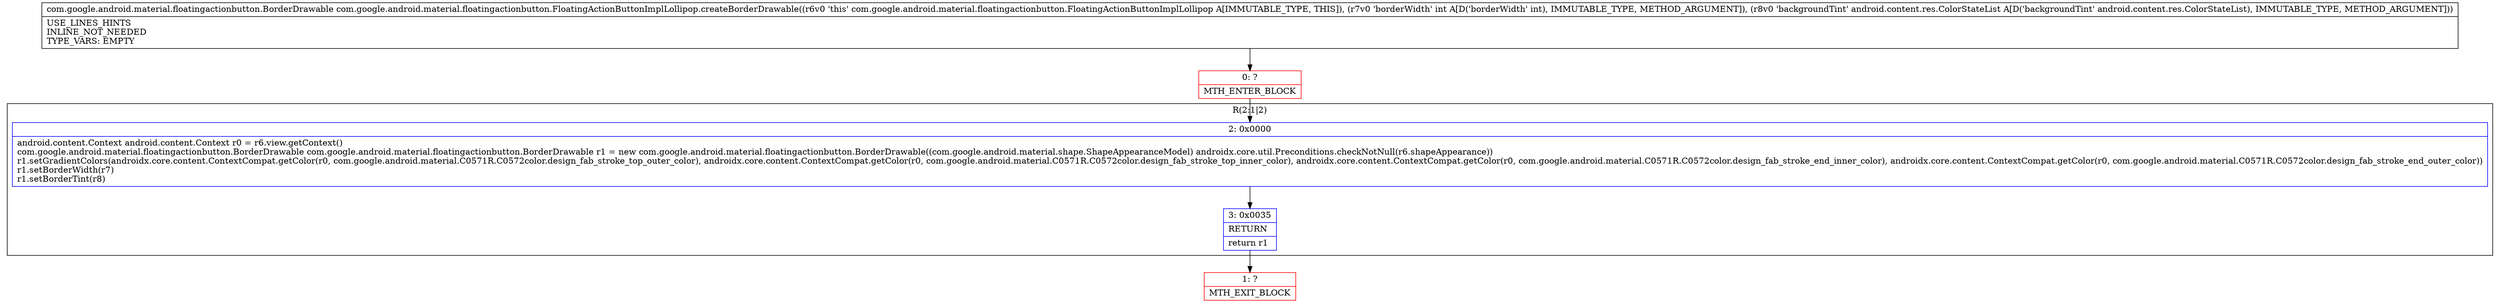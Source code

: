 digraph "CFG forcom.google.android.material.floatingactionbutton.FloatingActionButtonImplLollipop.createBorderDrawable(ILandroid\/content\/res\/ColorStateList;)Lcom\/google\/android\/material\/floatingactionbutton\/BorderDrawable;" {
subgraph cluster_Region_1954715646 {
label = "R(2:1|2)";
node [shape=record,color=blue];
Node_2 [shape=record,label="{2\:\ 0x0000|android.content.Context android.content.Context r0 = r6.view.getContext()\lcom.google.android.material.floatingactionbutton.BorderDrawable com.google.android.material.floatingactionbutton.BorderDrawable r1 = new com.google.android.material.floatingactionbutton.BorderDrawable((com.google.android.material.shape.ShapeAppearanceModel) androidx.core.util.Preconditions.checkNotNull(r6.shapeAppearance))\lr1.setGradientColors(androidx.core.content.ContextCompat.getColor(r0, com.google.android.material.C0571R.C0572color.design_fab_stroke_top_outer_color), androidx.core.content.ContextCompat.getColor(r0, com.google.android.material.C0571R.C0572color.design_fab_stroke_top_inner_color), androidx.core.content.ContextCompat.getColor(r0, com.google.android.material.C0571R.C0572color.design_fab_stroke_end_inner_color), androidx.core.content.ContextCompat.getColor(r0, com.google.android.material.C0571R.C0572color.design_fab_stroke_end_outer_color))\lr1.setBorderWidth(r7)\lr1.setBorderTint(r8)\l}"];
Node_3 [shape=record,label="{3\:\ 0x0035|RETURN\l|return r1\l}"];
}
Node_0 [shape=record,color=red,label="{0\:\ ?|MTH_ENTER_BLOCK\l}"];
Node_1 [shape=record,color=red,label="{1\:\ ?|MTH_EXIT_BLOCK\l}"];
MethodNode[shape=record,label="{com.google.android.material.floatingactionbutton.BorderDrawable com.google.android.material.floatingactionbutton.FloatingActionButtonImplLollipop.createBorderDrawable((r6v0 'this' com.google.android.material.floatingactionbutton.FloatingActionButtonImplLollipop A[IMMUTABLE_TYPE, THIS]), (r7v0 'borderWidth' int A[D('borderWidth' int), IMMUTABLE_TYPE, METHOD_ARGUMENT]), (r8v0 'backgroundTint' android.content.res.ColorStateList A[D('backgroundTint' android.content.res.ColorStateList), IMMUTABLE_TYPE, METHOD_ARGUMENT]))  | USE_LINES_HINTS\lINLINE_NOT_NEEDED\lTYPE_VARS: EMPTY\l}"];
MethodNode -> Node_0;Node_2 -> Node_3;
Node_3 -> Node_1;
Node_0 -> Node_2;
}

